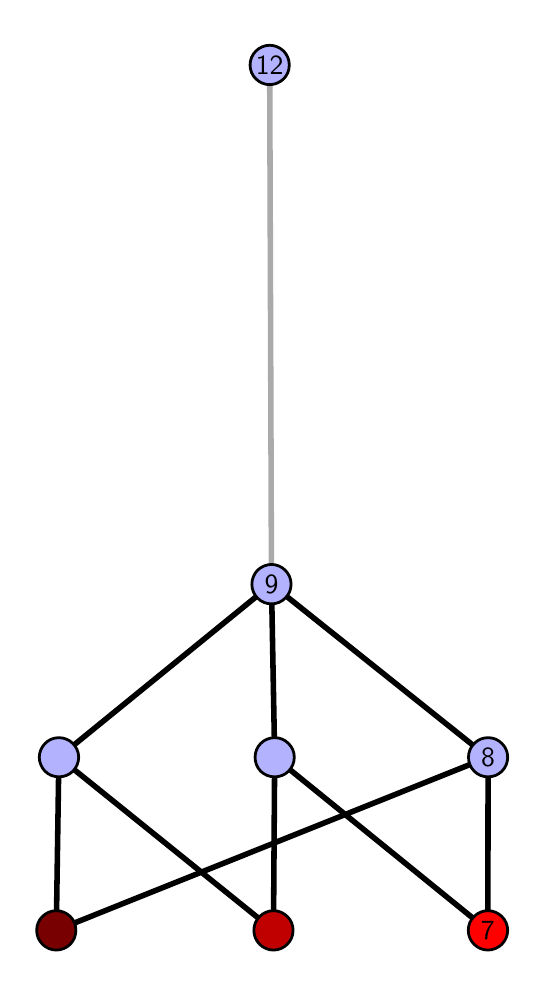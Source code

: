 \begingroup%
\makeatletter%
\begin{pgfpicture}%
\pgfpathrectangle{\pgfpointorigin}{\pgfqpoint{2.446in}{4.7in}}%
\pgfusepath{use as bounding box, clip}%
\begin{pgfscope}%
\pgfsetbuttcap%
\pgfsetmiterjoin%
\definecolor{currentfill}{rgb}{1.0,1.0,1.0}%
\pgfsetfillcolor{currentfill}%
\pgfsetlinewidth{0.0pt}%
\definecolor{currentstroke}{rgb}{1.0,1.0,1.0}%
\pgfsetstrokecolor{currentstroke}%
\pgfsetdash{}{0pt}%
\pgfpathmoveto{\pgfqpoint{-0.0in}{0.0in}}%
\pgfpathlineto{\pgfqpoint{2.446in}{0.0in}}%
\pgfpathlineto{\pgfqpoint{2.446in}{4.7in}}%
\pgfpathlineto{\pgfqpoint{-0.0in}{4.7in}}%
\pgfpathlineto{\pgfqpoint{-0.0in}{0.0in}}%
\pgfpathclose%
\pgfusepath{fill}%
\end{pgfscope}%
\begin{pgfscope}%
\pgfsetbuttcap%
\pgfsetmiterjoin%
\definecolor{currentfill}{rgb}{1.0,1.0,1.0}%
\pgfsetfillcolor{currentfill}%
\pgfsetlinewidth{0.0pt}%
\definecolor{currentstroke}{rgb}{0.0,0.0,0.0}%
\pgfsetstrokecolor{currentstroke}%
\pgfsetstrokeopacity{0.0}%
\pgfsetdash{}{0pt}%
\pgfpathmoveto{\pgfqpoint{0.1in}{0.1in}}%
\pgfpathlineto{\pgfqpoint{2.345in}{0.1in}}%
\pgfpathlineto{\pgfqpoint{2.345in}{4.6in}}%
\pgfpathlineto{\pgfqpoint{0.1in}{4.6in}}%
\pgfpathlineto{\pgfqpoint{0.1in}{0.1in}}%
\pgfpathclose%
\pgfusepath{fill}%
\end{pgfscope}%
\begin{pgfscope}%
\pgfpathrectangle{\pgfqpoint{0.1in}{0.1in}}{\pgfqpoint{2.245in}{4.5in}}%
\pgfusepath{clip}%
\pgfsetrectcap%
\pgfsetroundjoin%
\pgfsetlinewidth{2.007pt}%
\definecolor{currentstroke}{rgb}{0.0,0.0,0.0}%
\pgfsetstrokecolor{currentstroke}%
\pgfsetdash{}{0pt}%
\pgfpathmoveto{\pgfqpoint{2.301in}{0.187in}}%
\pgfpathlineto{\pgfqpoint{1.235in}{1.052in}}%
\pgfusepath{stroke}%
\end{pgfscope}%
\begin{pgfscope}%
\pgfpathrectangle{\pgfqpoint{0.1in}{0.1in}}{\pgfqpoint{2.245in}{4.5in}}%
\pgfusepath{clip}%
\pgfsetrectcap%
\pgfsetroundjoin%
\pgfsetlinewidth{2.007pt}%
\definecolor{currentstroke}{rgb}{0.0,0.0,0.0}%
\pgfsetstrokecolor{currentstroke}%
\pgfsetdash{}{0pt}%
\pgfpathmoveto{\pgfqpoint{2.301in}{0.187in}}%
\pgfpathlineto{\pgfqpoint{2.302in}{1.052in}}%
\pgfusepath{stroke}%
\end{pgfscope}%
\begin{pgfscope}%
\pgfpathrectangle{\pgfqpoint{0.1in}{0.1in}}{\pgfqpoint{2.245in}{4.5in}}%
\pgfusepath{clip}%
\pgfsetrectcap%
\pgfsetroundjoin%
\pgfsetlinewidth{2.007pt}%
\definecolor{currentstroke}{rgb}{0.0,0.0,0.0}%
\pgfsetstrokecolor{currentstroke}%
\pgfsetdash{}{0pt}%
\pgfpathmoveto{\pgfqpoint{1.229in}{0.187in}}%
\pgfpathlineto{\pgfqpoint{1.235in}{1.052in}}%
\pgfusepath{stroke}%
\end{pgfscope}%
\begin{pgfscope}%
\pgfpathrectangle{\pgfqpoint{0.1in}{0.1in}}{\pgfqpoint{2.245in}{4.5in}}%
\pgfusepath{clip}%
\pgfsetrectcap%
\pgfsetroundjoin%
\pgfsetlinewidth{2.007pt}%
\definecolor{currentstroke}{rgb}{0.0,0.0,0.0}%
\pgfsetstrokecolor{currentstroke}%
\pgfsetdash{}{0pt}%
\pgfpathmoveto{\pgfqpoint{1.229in}{0.187in}}%
\pgfpathlineto{\pgfqpoint{0.156in}{1.052in}}%
\pgfusepath{stroke}%
\end{pgfscope}%
\begin{pgfscope}%
\pgfpathrectangle{\pgfqpoint{0.1in}{0.1in}}{\pgfqpoint{2.245in}{4.5in}}%
\pgfusepath{clip}%
\pgfsetrectcap%
\pgfsetroundjoin%
\pgfsetlinewidth{2.007pt}%
\definecolor{currentstroke}{rgb}{0.0,0.0,0.0}%
\pgfsetstrokecolor{currentstroke}%
\pgfsetdash{}{0pt}%
\pgfpathmoveto{\pgfqpoint{0.143in}{0.187in}}%
\pgfpathlineto{\pgfqpoint{2.302in}{1.052in}}%
\pgfusepath{stroke}%
\end{pgfscope}%
\begin{pgfscope}%
\pgfpathrectangle{\pgfqpoint{0.1in}{0.1in}}{\pgfqpoint{2.245in}{4.5in}}%
\pgfusepath{clip}%
\pgfsetrectcap%
\pgfsetroundjoin%
\pgfsetlinewidth{2.007pt}%
\definecolor{currentstroke}{rgb}{0.0,0.0,0.0}%
\pgfsetstrokecolor{currentstroke}%
\pgfsetdash{}{0pt}%
\pgfpathmoveto{\pgfqpoint{0.143in}{0.187in}}%
\pgfpathlineto{\pgfqpoint{0.156in}{1.052in}}%
\pgfusepath{stroke}%
\end{pgfscope}%
\begin{pgfscope}%
\pgfpathrectangle{\pgfqpoint{0.1in}{0.1in}}{\pgfqpoint{2.245in}{4.5in}}%
\pgfusepath{clip}%
\pgfsetrectcap%
\pgfsetroundjoin%
\pgfsetlinewidth{2.007pt}%
\definecolor{currentstroke}{rgb}{0.0,0.0,0.0}%
\pgfsetstrokecolor{currentstroke}%
\pgfsetdash{}{0pt}%
\pgfpathmoveto{\pgfqpoint{1.235in}{1.052in}}%
\pgfpathlineto{\pgfqpoint{1.219in}{1.917in}}%
\pgfusepath{stroke}%
\end{pgfscope}%
\begin{pgfscope}%
\pgfpathrectangle{\pgfqpoint{0.1in}{0.1in}}{\pgfqpoint{2.245in}{4.5in}}%
\pgfusepath{clip}%
\pgfsetrectcap%
\pgfsetroundjoin%
\pgfsetlinewidth{2.007pt}%
\definecolor{currentstroke}{rgb}{0.0,0.0,0.0}%
\pgfsetstrokecolor{currentstroke}%
\pgfsetdash{}{0pt}%
\pgfpathmoveto{\pgfqpoint{2.302in}{1.052in}}%
\pgfpathlineto{\pgfqpoint{1.219in}{1.917in}}%
\pgfusepath{stroke}%
\end{pgfscope}%
\begin{pgfscope}%
\pgfpathrectangle{\pgfqpoint{0.1in}{0.1in}}{\pgfqpoint{2.245in}{4.5in}}%
\pgfusepath{clip}%
\pgfsetrectcap%
\pgfsetroundjoin%
\pgfsetlinewidth{2.007pt}%
\definecolor{currentstroke}{rgb}{0.0,0.0,0.0}%
\pgfsetstrokecolor{currentstroke}%
\pgfsetdash{}{0pt}%
\pgfpathmoveto{\pgfqpoint{0.156in}{1.052in}}%
\pgfpathlineto{\pgfqpoint{1.219in}{1.917in}}%
\pgfusepath{stroke}%
\end{pgfscope}%
\begin{pgfscope}%
\pgfpathrectangle{\pgfqpoint{0.1in}{0.1in}}{\pgfqpoint{2.245in}{4.5in}}%
\pgfusepath{clip}%
\pgfsetrectcap%
\pgfsetroundjoin%
\pgfsetlinewidth{2.007pt}%
\definecolor{currentstroke}{rgb}{0.667,0.667,0.667}%
\pgfsetstrokecolor{currentstroke}%
\pgfsetdash{}{0pt}%
\pgfpathmoveto{\pgfqpoint{1.219in}{1.917in}}%
\pgfpathlineto{\pgfqpoint{1.21in}{4.513in}}%
\pgfusepath{stroke}%
\end{pgfscope}%
\begin{pgfscope}%
\pgfsetbuttcap%
\pgfsetroundjoin%
\definecolor{currentfill}{rgb}{0.7,0.7,1.0}%
\pgfsetfillcolor{currentfill}%
\pgfsetlinewidth{1.004pt}%
\definecolor{currentstroke}{rgb}{0.0,0.0,0.0}%
\pgfsetstrokecolor{currentstroke}%
\pgfsetdash{}{0pt}%
\pgfpathmoveto{\pgfqpoint{0.156in}{0.954in}}%
\pgfpathcurveto{\pgfqpoint{0.182in}{0.954in}}{\pgfqpoint{0.207in}{0.964in}}{\pgfqpoint{0.226in}{0.982in}}%
\pgfpathcurveto{\pgfqpoint{0.244in}{1.001in}}{\pgfqpoint{0.255in}{1.026in}}{\pgfqpoint{0.255in}{1.052in}}%
\pgfpathcurveto{\pgfqpoint{0.255in}{1.078in}}{\pgfqpoint{0.244in}{1.103in}}{\pgfqpoint{0.226in}{1.121in}}%
\pgfpathcurveto{\pgfqpoint{0.207in}{1.14in}}{\pgfqpoint{0.182in}{1.15in}}{\pgfqpoint{0.156in}{1.15in}}%
\pgfpathcurveto{\pgfqpoint{0.13in}{1.15in}}{\pgfqpoint{0.105in}{1.14in}}{\pgfqpoint{0.087in}{1.121in}}%
\pgfpathcurveto{\pgfqpoint{0.069in}{1.103in}}{\pgfqpoint{0.058in}{1.078in}}{\pgfqpoint{0.058in}{1.052in}}%
\pgfpathcurveto{\pgfqpoint{0.058in}{1.026in}}{\pgfqpoint{0.069in}{1.001in}}{\pgfqpoint{0.087in}{0.982in}}%
\pgfpathcurveto{\pgfqpoint{0.105in}{0.964in}}{\pgfqpoint{0.13in}{0.954in}}{\pgfqpoint{0.156in}{0.954in}}%
\pgfpathlineto{\pgfqpoint{0.156in}{0.954in}}%
\pgfpathclose%
\pgfusepath{stroke,fill}%
\end{pgfscope}%
\begin{pgfscope}%
\pgfsetbuttcap%
\pgfsetroundjoin%
\definecolor{currentfill}{rgb}{0.7,0.7,1.0}%
\pgfsetfillcolor{currentfill}%
\pgfsetlinewidth{1.004pt}%
\definecolor{currentstroke}{rgb}{0.0,0.0,0.0}%
\pgfsetstrokecolor{currentstroke}%
\pgfsetdash{}{0pt}%
\pgfpathmoveto{\pgfqpoint{1.235in}{0.954in}}%
\pgfpathcurveto{\pgfqpoint{1.261in}{0.954in}}{\pgfqpoint{1.286in}{0.964in}}{\pgfqpoint{1.304in}{0.982in}}%
\pgfpathcurveto{\pgfqpoint{1.323in}{1.001in}}{\pgfqpoint{1.333in}{1.026in}}{\pgfqpoint{1.333in}{1.052in}}%
\pgfpathcurveto{\pgfqpoint{1.333in}{1.078in}}{\pgfqpoint{1.323in}{1.103in}}{\pgfqpoint{1.304in}{1.121in}}%
\pgfpathcurveto{\pgfqpoint{1.286in}{1.14in}}{\pgfqpoint{1.261in}{1.15in}}{\pgfqpoint{1.235in}{1.15in}}%
\pgfpathcurveto{\pgfqpoint{1.209in}{1.15in}}{\pgfqpoint{1.184in}{1.14in}}{\pgfqpoint{1.165in}{1.121in}}%
\pgfpathcurveto{\pgfqpoint{1.147in}{1.103in}}{\pgfqpoint{1.137in}{1.078in}}{\pgfqpoint{1.137in}{1.052in}}%
\pgfpathcurveto{\pgfqpoint{1.137in}{1.026in}}{\pgfqpoint{1.147in}{1.001in}}{\pgfqpoint{1.165in}{0.982in}}%
\pgfpathcurveto{\pgfqpoint{1.184in}{0.964in}}{\pgfqpoint{1.209in}{0.954in}}{\pgfqpoint{1.235in}{0.954in}}%
\pgfpathlineto{\pgfqpoint{1.235in}{0.954in}}%
\pgfpathclose%
\pgfusepath{stroke,fill}%
\end{pgfscope}%
\begin{pgfscope}%
\pgfsetbuttcap%
\pgfsetroundjoin%
\definecolor{currentfill}{rgb}{0.7,0.7,1.0}%
\pgfsetfillcolor{currentfill}%
\pgfsetlinewidth{1.004pt}%
\definecolor{currentstroke}{rgb}{0.0,0.0,0.0}%
\pgfsetstrokecolor{currentstroke}%
\pgfsetdash{}{0pt}%
\pgfpathmoveto{\pgfqpoint{2.302in}{0.954in}}%
\pgfpathcurveto{\pgfqpoint{2.328in}{0.954in}}{\pgfqpoint{2.353in}{0.964in}}{\pgfqpoint{2.371in}{0.982in}}%
\pgfpathcurveto{\pgfqpoint{2.39in}{1.001in}}{\pgfqpoint{2.4in}{1.026in}}{\pgfqpoint{2.4in}{1.052in}}%
\pgfpathcurveto{\pgfqpoint{2.4in}{1.078in}}{\pgfqpoint{2.39in}{1.103in}}{\pgfqpoint{2.371in}{1.121in}}%
\pgfpathcurveto{\pgfqpoint{2.353in}{1.14in}}{\pgfqpoint{2.328in}{1.15in}}{\pgfqpoint{2.302in}{1.15in}}%
\pgfpathcurveto{\pgfqpoint{2.276in}{1.15in}}{\pgfqpoint{2.251in}{1.14in}}{\pgfqpoint{2.233in}{1.121in}}%
\pgfpathcurveto{\pgfqpoint{2.214in}{1.103in}}{\pgfqpoint{2.204in}{1.078in}}{\pgfqpoint{2.204in}{1.052in}}%
\pgfpathcurveto{\pgfqpoint{2.204in}{1.026in}}{\pgfqpoint{2.214in}{1.001in}}{\pgfqpoint{2.233in}{0.982in}}%
\pgfpathcurveto{\pgfqpoint{2.251in}{0.964in}}{\pgfqpoint{2.276in}{0.954in}}{\pgfqpoint{2.302in}{0.954in}}%
\pgfpathlineto{\pgfqpoint{2.302in}{0.954in}}%
\pgfpathclose%
\pgfusepath{stroke,fill}%
\end{pgfscope}%
\begin{pgfscope}%
\pgfsetbuttcap%
\pgfsetroundjoin%
\definecolor{currentfill}{rgb}{0.7,0.7,1.0}%
\pgfsetfillcolor{currentfill}%
\pgfsetlinewidth{1.004pt}%
\definecolor{currentstroke}{rgb}{0.0,0.0,0.0}%
\pgfsetstrokecolor{currentstroke}%
\pgfsetdash{}{0pt}%
\pgfpathmoveto{\pgfqpoint{1.219in}{1.819in}}%
\pgfpathcurveto{\pgfqpoint{1.245in}{1.819in}}{\pgfqpoint{1.27in}{1.829in}}{\pgfqpoint{1.288in}{1.848in}}%
\pgfpathcurveto{\pgfqpoint{1.307in}{1.866in}}{\pgfqpoint{1.317in}{1.891in}}{\pgfqpoint{1.317in}{1.917in}}%
\pgfpathcurveto{\pgfqpoint{1.317in}{1.943in}}{\pgfqpoint{1.307in}{1.968in}}{\pgfqpoint{1.288in}{1.987in}}%
\pgfpathcurveto{\pgfqpoint{1.27in}{2.005in}}{\pgfqpoint{1.245in}{2.016in}}{\pgfqpoint{1.219in}{2.016in}}%
\pgfpathcurveto{\pgfqpoint{1.193in}{2.016in}}{\pgfqpoint{1.168in}{2.005in}}{\pgfqpoint{1.149in}{1.987in}}%
\pgfpathcurveto{\pgfqpoint{1.131in}{1.968in}}{\pgfqpoint{1.121in}{1.943in}}{\pgfqpoint{1.121in}{1.917in}}%
\pgfpathcurveto{\pgfqpoint{1.121in}{1.891in}}{\pgfqpoint{1.131in}{1.866in}}{\pgfqpoint{1.149in}{1.848in}}%
\pgfpathcurveto{\pgfqpoint{1.168in}{1.829in}}{\pgfqpoint{1.193in}{1.819in}}{\pgfqpoint{1.219in}{1.819in}}%
\pgfpathlineto{\pgfqpoint{1.219in}{1.819in}}%
\pgfpathclose%
\pgfusepath{stroke,fill}%
\end{pgfscope}%
\begin{pgfscope}%
\pgfsetbuttcap%
\pgfsetroundjoin%
\definecolor{currentfill}{rgb}{0.7,0.7,1.0}%
\pgfsetfillcolor{currentfill}%
\pgfsetlinewidth{1.004pt}%
\definecolor{currentstroke}{rgb}{0.0,0.0,0.0}%
\pgfsetstrokecolor{currentstroke}%
\pgfsetdash{}{0pt}%
\pgfpathmoveto{\pgfqpoint{1.21in}{4.415in}}%
\pgfpathcurveto{\pgfqpoint{1.236in}{4.415in}}{\pgfqpoint{1.261in}{4.426in}}{\pgfqpoint{1.28in}{4.444in}}%
\pgfpathcurveto{\pgfqpoint{1.298in}{4.462in}}{\pgfqpoint{1.308in}{4.487in}}{\pgfqpoint{1.308in}{4.513in}}%
\pgfpathcurveto{\pgfqpoint{1.308in}{4.54in}}{\pgfqpoint{1.298in}{4.564in}}{\pgfqpoint{1.28in}{4.583in}}%
\pgfpathcurveto{\pgfqpoint{1.261in}{4.601in}}{\pgfqpoint{1.236in}{4.612in}}{\pgfqpoint{1.21in}{4.612in}}%
\pgfpathcurveto{\pgfqpoint{1.184in}{4.612in}}{\pgfqpoint{1.159in}{4.601in}}{\pgfqpoint{1.141in}{4.583in}}%
\pgfpathcurveto{\pgfqpoint{1.122in}{4.564in}}{\pgfqpoint{1.112in}{4.54in}}{\pgfqpoint{1.112in}{4.513in}}%
\pgfpathcurveto{\pgfqpoint{1.112in}{4.487in}}{\pgfqpoint{1.122in}{4.462in}}{\pgfqpoint{1.141in}{4.444in}}%
\pgfpathcurveto{\pgfqpoint{1.159in}{4.426in}}{\pgfqpoint{1.184in}{4.415in}}{\pgfqpoint{1.21in}{4.415in}}%
\pgfpathlineto{\pgfqpoint{1.21in}{4.415in}}%
\pgfpathclose%
\pgfusepath{stroke,fill}%
\end{pgfscope}%
\begin{pgfscope}%
\pgfsetbuttcap%
\pgfsetroundjoin%
\definecolor{currentfill}{rgb}{0.476,0.0,0.0}%
\pgfsetfillcolor{currentfill}%
\pgfsetlinewidth{1.004pt}%
\definecolor{currentstroke}{rgb}{0.0,0.0,0.0}%
\pgfsetstrokecolor{currentstroke}%
\pgfsetdash{}{0pt}%
\pgfpathmoveto{\pgfqpoint{0.143in}{0.088in}}%
\pgfpathcurveto{\pgfqpoint{0.169in}{0.088in}}{\pgfqpoint{0.194in}{0.099in}}{\pgfqpoint{0.213in}{0.117in}}%
\pgfpathcurveto{\pgfqpoint{0.231in}{0.136in}}{\pgfqpoint{0.241in}{0.16in}}{\pgfqpoint{0.241in}{0.187in}}%
\pgfpathcurveto{\pgfqpoint{0.241in}{0.213in}}{\pgfqpoint{0.231in}{0.238in}}{\pgfqpoint{0.213in}{0.256in}}%
\pgfpathcurveto{\pgfqpoint{0.194in}{0.274in}}{\pgfqpoint{0.169in}{0.285in}}{\pgfqpoint{0.143in}{0.285in}}%
\pgfpathcurveto{\pgfqpoint{0.117in}{0.285in}}{\pgfqpoint{0.092in}{0.274in}}{\pgfqpoint{0.074in}{0.256in}}%
\pgfpathcurveto{\pgfqpoint{0.055in}{0.238in}}{\pgfqpoint{0.045in}{0.213in}}{\pgfqpoint{0.045in}{0.187in}}%
\pgfpathcurveto{\pgfqpoint{0.045in}{0.16in}}{\pgfqpoint{0.055in}{0.136in}}{\pgfqpoint{0.074in}{0.117in}}%
\pgfpathcurveto{\pgfqpoint{0.092in}{0.099in}}{\pgfqpoint{0.117in}{0.088in}}{\pgfqpoint{0.143in}{0.088in}}%
\pgfpathlineto{\pgfqpoint{0.143in}{0.088in}}%
\pgfpathclose%
\pgfusepath{stroke,fill}%
\end{pgfscope}%
\begin{pgfscope}%
\pgfsetbuttcap%
\pgfsetroundjoin%
\definecolor{currentfill}{rgb}{0.752,0.0,0.0}%
\pgfsetfillcolor{currentfill}%
\pgfsetlinewidth{1.004pt}%
\definecolor{currentstroke}{rgb}{0.0,0.0,0.0}%
\pgfsetstrokecolor{currentstroke}%
\pgfsetdash{}{0pt}%
\pgfpathmoveto{\pgfqpoint{1.229in}{0.088in}}%
\pgfpathcurveto{\pgfqpoint{1.255in}{0.088in}}{\pgfqpoint{1.28in}{0.099in}}{\pgfqpoint{1.298in}{0.117in}}%
\pgfpathcurveto{\pgfqpoint{1.317in}{0.136in}}{\pgfqpoint{1.327in}{0.16in}}{\pgfqpoint{1.327in}{0.187in}}%
\pgfpathcurveto{\pgfqpoint{1.327in}{0.213in}}{\pgfqpoint{1.317in}{0.238in}}{\pgfqpoint{1.298in}{0.256in}}%
\pgfpathcurveto{\pgfqpoint{1.28in}{0.274in}}{\pgfqpoint{1.255in}{0.285in}}{\pgfqpoint{1.229in}{0.285in}}%
\pgfpathcurveto{\pgfqpoint{1.203in}{0.285in}}{\pgfqpoint{1.178in}{0.274in}}{\pgfqpoint{1.16in}{0.256in}}%
\pgfpathcurveto{\pgfqpoint{1.141in}{0.238in}}{\pgfqpoint{1.131in}{0.213in}}{\pgfqpoint{1.131in}{0.187in}}%
\pgfpathcurveto{\pgfqpoint{1.131in}{0.16in}}{\pgfqpoint{1.141in}{0.136in}}{\pgfqpoint{1.16in}{0.117in}}%
\pgfpathcurveto{\pgfqpoint{1.178in}{0.099in}}{\pgfqpoint{1.203in}{0.088in}}{\pgfqpoint{1.229in}{0.088in}}%
\pgfpathlineto{\pgfqpoint{1.229in}{0.088in}}%
\pgfpathclose%
\pgfusepath{stroke,fill}%
\end{pgfscope}%
\begin{pgfscope}%
\pgfsetbuttcap%
\pgfsetroundjoin%
\definecolor{currentfill}{rgb}{1.0,0.0,0.0}%
\pgfsetfillcolor{currentfill}%
\pgfsetlinewidth{1.004pt}%
\definecolor{currentstroke}{rgb}{0.0,0.0,0.0}%
\pgfsetstrokecolor{currentstroke}%
\pgfsetdash{}{0pt}%
\pgfpathmoveto{\pgfqpoint{2.301in}{0.088in}}%
\pgfpathcurveto{\pgfqpoint{2.327in}{0.088in}}{\pgfqpoint{2.352in}{0.099in}}{\pgfqpoint{2.371in}{0.117in}}%
\pgfpathcurveto{\pgfqpoint{2.389in}{0.136in}}{\pgfqpoint{2.4in}{0.16in}}{\pgfqpoint{2.4in}{0.187in}}%
\pgfpathcurveto{\pgfqpoint{2.4in}{0.213in}}{\pgfqpoint{2.389in}{0.238in}}{\pgfqpoint{2.371in}{0.256in}}%
\pgfpathcurveto{\pgfqpoint{2.352in}{0.274in}}{\pgfqpoint{2.327in}{0.285in}}{\pgfqpoint{2.301in}{0.285in}}%
\pgfpathcurveto{\pgfqpoint{2.275in}{0.285in}}{\pgfqpoint{2.25in}{0.274in}}{\pgfqpoint{2.232in}{0.256in}}%
\pgfpathcurveto{\pgfqpoint{2.213in}{0.238in}}{\pgfqpoint{2.203in}{0.213in}}{\pgfqpoint{2.203in}{0.187in}}%
\pgfpathcurveto{\pgfqpoint{2.203in}{0.16in}}{\pgfqpoint{2.213in}{0.136in}}{\pgfqpoint{2.232in}{0.117in}}%
\pgfpathcurveto{\pgfqpoint{2.25in}{0.099in}}{\pgfqpoint{2.275in}{0.088in}}{\pgfqpoint{2.301in}{0.088in}}%
\pgfpathlineto{\pgfqpoint{2.301in}{0.088in}}%
\pgfpathclose%
\pgfusepath{stroke,fill}%
\end{pgfscope}%
\begin{pgfscope}%
\definecolor{textcolor}{rgb}{0.0,0.0,0.0}%
\pgfsetstrokecolor{textcolor}%
\pgfsetfillcolor{textcolor}%
\pgftext[x=2.301in,y=0.187in,,]{\color{textcolor}\sffamily\fontsize{10.0}{12.0}\selectfont 7}%
\end{pgfscope}%
\begin{pgfscope}%
\definecolor{textcolor}{rgb}{0.0,0.0,0.0}%
\pgfsetstrokecolor{textcolor}%
\pgfsetfillcolor{textcolor}%
\pgftext[x=2.302in,y=1.052in,,]{\color{textcolor}\sffamily\fontsize{10.0}{12.0}\selectfont 8}%
\end{pgfscope}%
\begin{pgfscope}%
\definecolor{textcolor}{rgb}{0.0,0.0,0.0}%
\pgfsetstrokecolor{textcolor}%
\pgfsetfillcolor{textcolor}%
\pgftext[x=1.219in,y=1.917in,,]{\color{textcolor}\sffamily\fontsize{10.0}{12.0}\selectfont 9}%
\end{pgfscope}%
\begin{pgfscope}%
\definecolor{textcolor}{rgb}{0.0,0.0,0.0}%
\pgfsetstrokecolor{textcolor}%
\pgfsetfillcolor{textcolor}%
\pgftext[x=1.21in,y=4.513in,,]{\color{textcolor}\sffamily\fontsize{10.0}{12.0}\selectfont 12}%
\end{pgfscope}%
\end{pgfpicture}%
\makeatother%
\endgroup%
